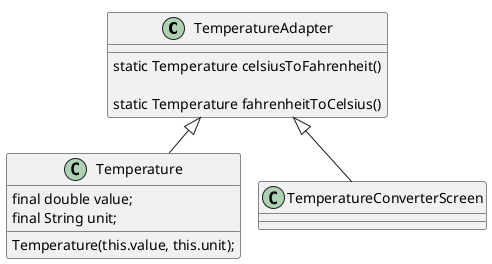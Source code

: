@startuml
!pragma layout smetana

class TemperatureAdapter {
  static Temperature celsiusToFahrenheit()

  static Temperature fahrenheitToCelsius()
}

class Temperature {
  final double value;
  final String unit;

  Temperature(this.value, this.unit);
}


  class TemperatureConverterScreen {}

TemperatureAdapter <|-- Temperature
TemperatureAdapter <|-- TemperatureConverterScreen


@enduml